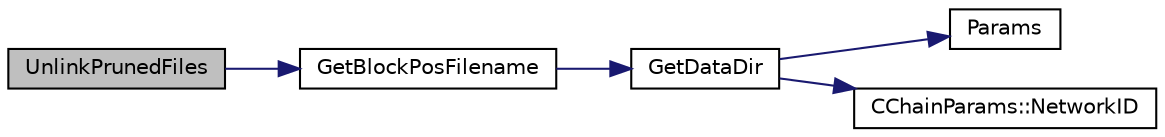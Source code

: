 digraph "UnlinkPrunedFiles"
{
  edge [fontname="Helvetica",fontsize="10",labelfontname="Helvetica",labelfontsize="10"];
  node [fontname="Helvetica",fontsize="10",shape=record];
  rankdir="LR";
  Node150 [label="UnlinkPrunedFiles",height=0.2,width=0.4,color="black", fillcolor="grey75", style="filled", fontcolor="black"];
  Node150 -> Node151 [color="midnightblue",fontsize="10",style="solid",fontname="Helvetica"];
  Node151 [label="GetBlockPosFilename",height=0.2,width=0.4,color="black", fillcolor="white", style="filled",URL="$validation_8cpp.html#a14ff9fb82bd3b6a8d7887f68873cdc4d",tooltip="Translation to a filesystem path. "];
  Node151 -> Node152 [color="midnightblue",fontsize="10",style="solid",fontname="Helvetica"];
  Node152 [label="GetDataDir",height=0.2,width=0.4,color="black", fillcolor="white", style="filled",URL="$util_8cpp.html#ab83866a054745d4b30a3948a1b44beba"];
  Node152 -> Node153 [color="midnightblue",fontsize="10",style="solid",fontname="Helvetica"];
  Node153 [label="Params",height=0.2,width=0.4,color="black", fillcolor="white", style="filled",URL="$chainparams_8cpp.html#ace5c5b706d71a324a417dd2db394fd4a",tooltip="Return the currently selected parameters. "];
  Node152 -> Node154 [color="midnightblue",fontsize="10",style="solid",fontname="Helvetica"];
  Node154 [label="CChainParams::NetworkID",height=0.2,width=0.4,color="black", fillcolor="white", style="filled",URL="$class_c_chain_params.html#a90dc493ec0c0325c98c3ac06eb99862b"];
}
